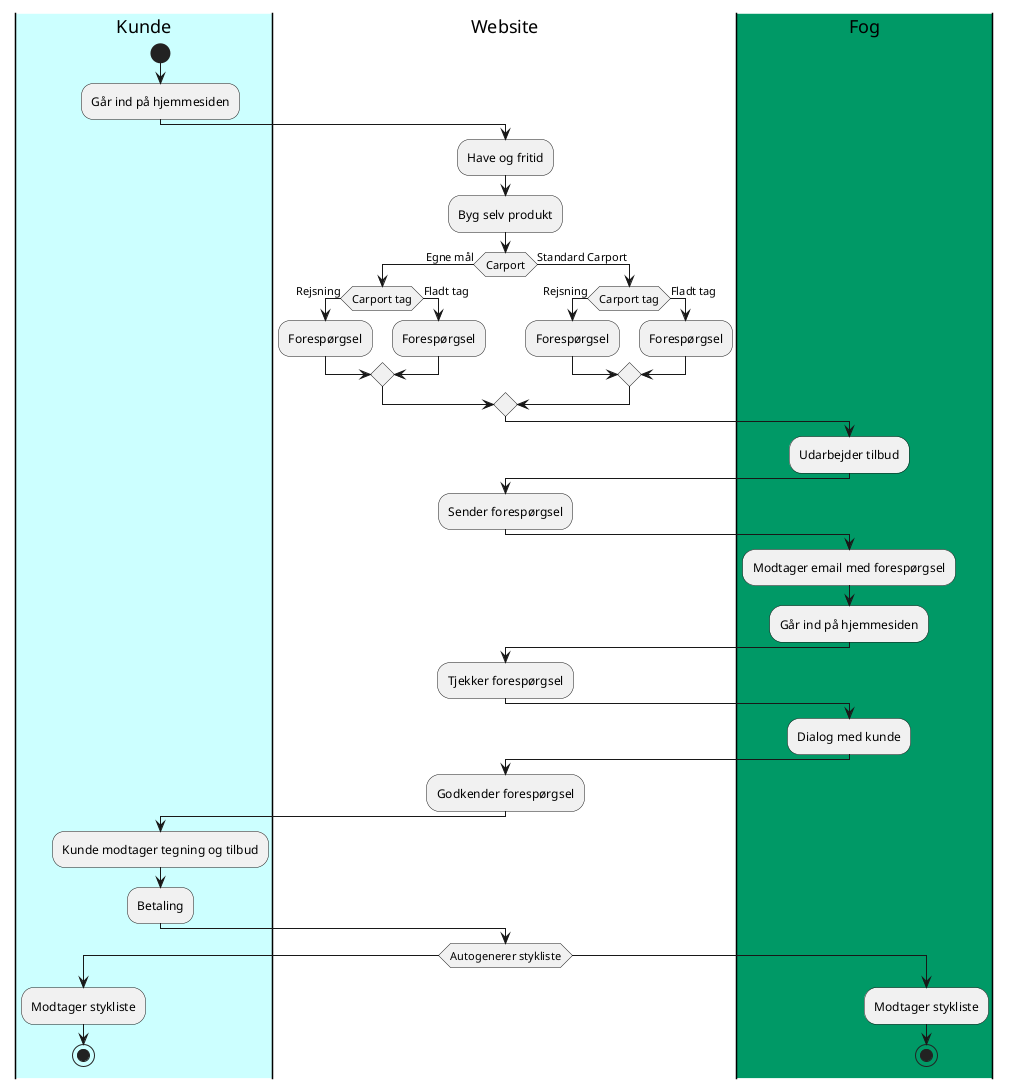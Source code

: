 @startuml
|#CCFFFF|Kunde|
start
:Går ind på hjemmesiden;
|Website|
:Have og fritid;
:Byg selv produkt;
if (Carport) then (Egne mål)
  if (Carport tag) then (Rejsning)
    :Forespørgsel;
  else (Fladt tag)
    :Forespørgsel;
  endif
else (Standard Carport)
 if (Carport tag) then (Rejsning)
   :Forespørgsel;
 else (Fladt tag)
   :Forespørgsel;
 endif
endif
|#009966|Fog|
:Udarbejder tilbud;
|Fog|
|Website|
:Sender forespørgsel;
|Kunde|
|Fog|
:Modtager email med forespørgsel;
:Går ind på hjemmesiden;
|Website|
:Tjekker forespørgsel;
|Fog|
:Dialog med kunde;
|Website|
:Godkender forespørgsel;
|Kunde|
:Kunde modtager tegning og tilbud;
:Betaling;
|Website|
if (Autogenerer stykliste) then
|Kunde|
  :Modtager stykliste;
  stop
else
|Fog|
  :Modtager stykliste;
stop
@enduml